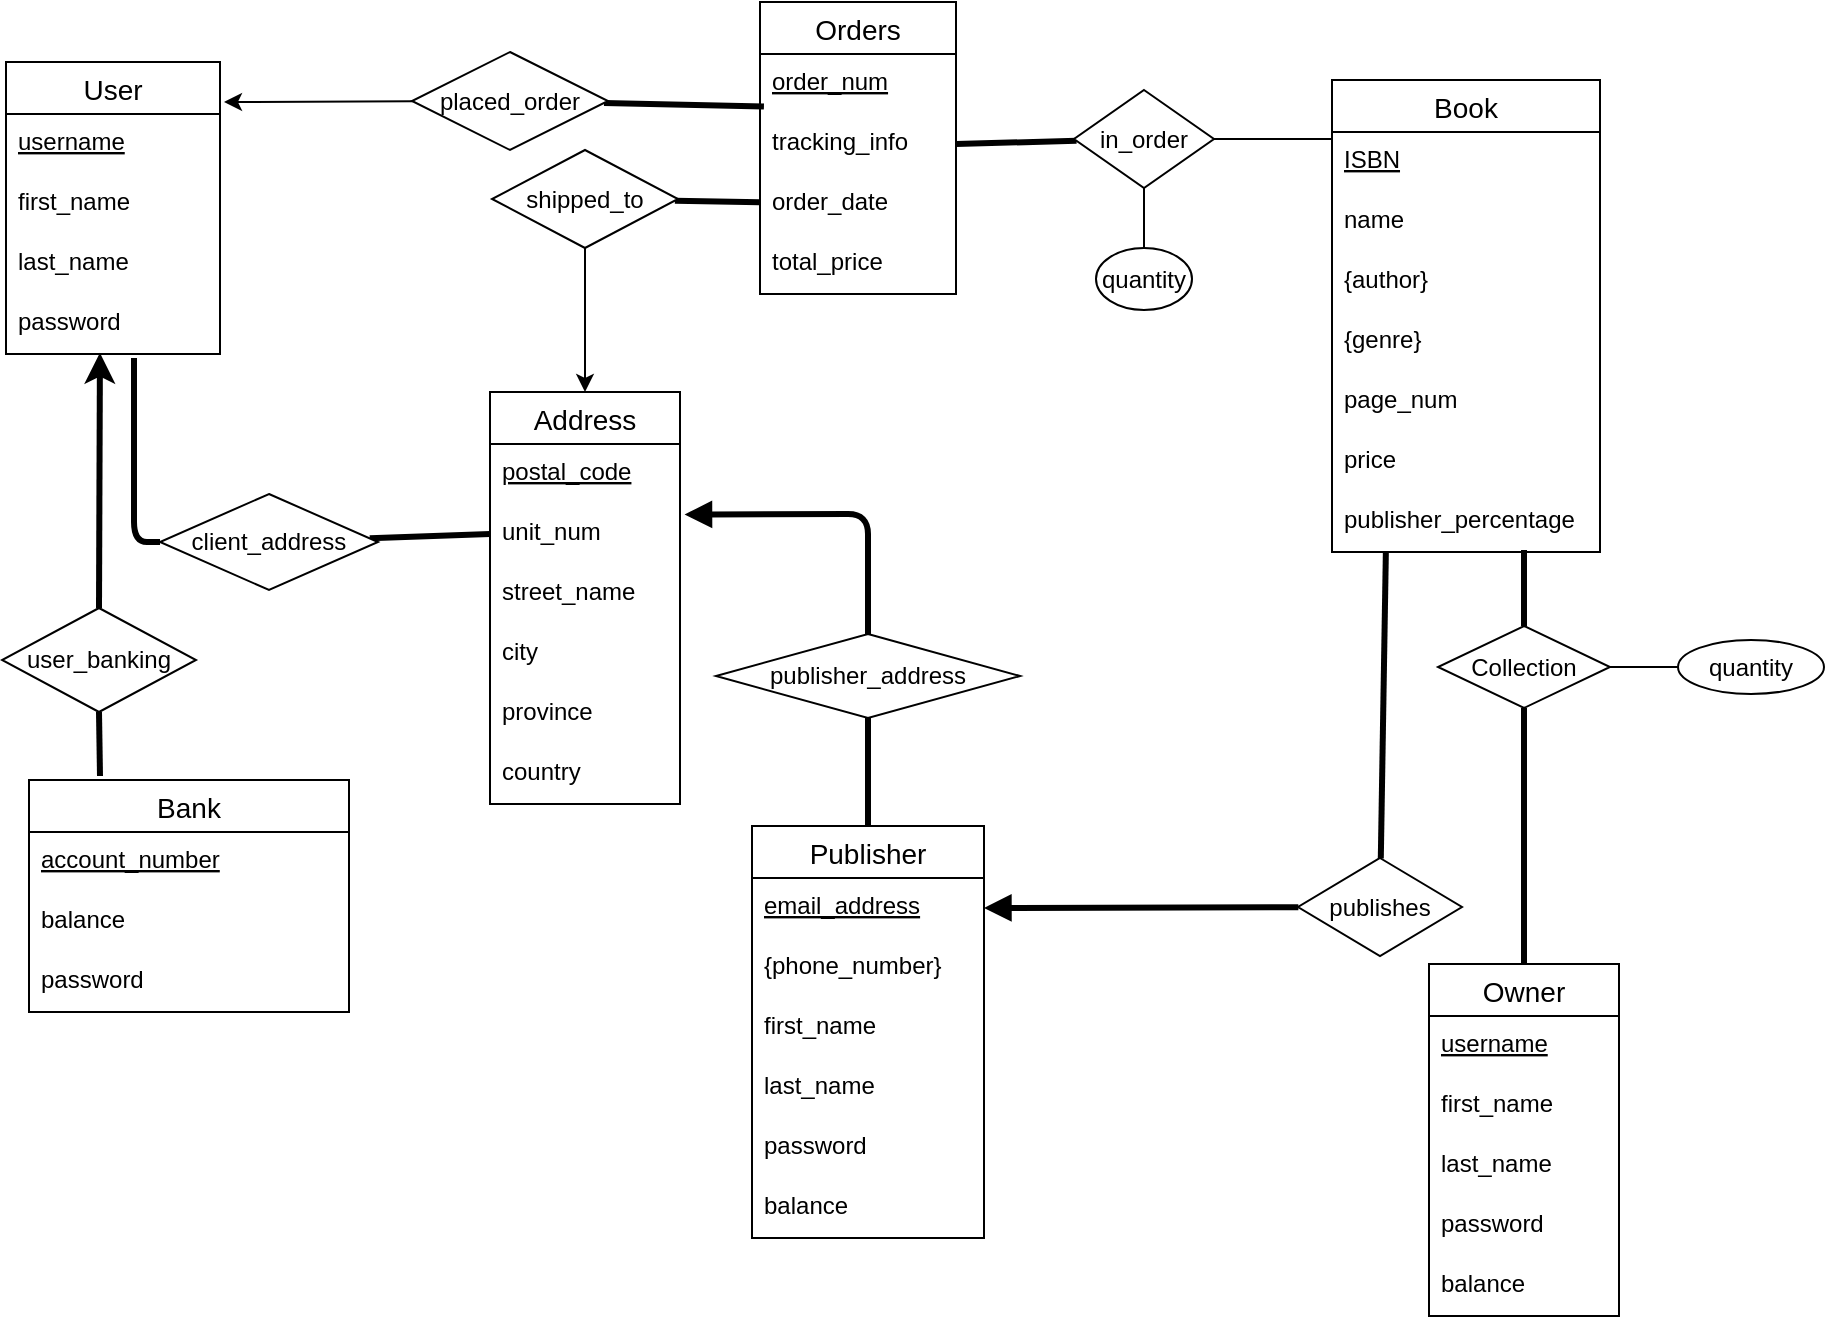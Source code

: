 <mxfile>
    <diagram id="1YfQ6g3PK0X-qzISnVMA" name="Page-1">
        <mxGraphModel dx="1486" dy="862" grid="0" gridSize="10" guides="1" tooltips="1" connect="1" arrows="1" fold="1" page="1" pageScale="1" pageWidth="1100" pageHeight="850" background="none" math="1" shadow="0">
            <root>
                <mxCell id="0"/>
                <mxCell id="1" parent="0"/>
                <mxCell id="6" value="User" style="swimlane;fontStyle=0;childLayout=stackLayout;horizontal=1;startSize=26;horizontalStack=0;resizeParent=1;resizeParentMax=0;resizeLast=0;collapsible=1;marginBottom=0;align=center;fontSize=14;fontColor=default;" parent="1" vertex="1">
                    <mxGeometry x="75" y="47" width="107" height="146" as="geometry"/>
                </mxCell>
                <mxCell id="10" value="username" style="text;strokeColor=none;fillColor=none;spacingLeft=4;spacingRight=4;overflow=hidden;rotatable=0;points=[[0,0.5],[1,0.5]];portConstraint=eastwest;fontSize=12;fontColor=default;fontStyle=4" parent="6" vertex="1">
                    <mxGeometry y="26" width="107" height="30" as="geometry"/>
                </mxCell>
                <mxCell id="7" value="first_name        " style="text;strokeColor=none;fillColor=none;spacingLeft=4;spacingRight=4;overflow=hidden;rotatable=0;points=[[0,0.5],[1,0.5]];portConstraint=eastwest;fontSize=12;fontColor=default;" parent="6" vertex="1">
                    <mxGeometry y="56" width="107" height="30" as="geometry"/>
                </mxCell>
                <mxCell id="8" value="last_name" style="text;strokeColor=none;fillColor=none;spacingLeft=4;spacingRight=4;overflow=hidden;rotatable=0;points=[[0,0.5],[1,0.5]];portConstraint=eastwest;fontSize=12;fontColor=default;" parent="6" vertex="1">
                    <mxGeometry y="86" width="107" height="30" as="geometry"/>
                </mxCell>
                <mxCell id="12" value="password" style="text;strokeColor=none;fillColor=none;spacingLeft=4;spacingRight=4;overflow=hidden;rotatable=0;points=[[0,0.5],[1,0.5]];portConstraint=eastwest;fontSize=12;fontColor=default;" parent="6" vertex="1">
                    <mxGeometry y="116" width="107" height="30" as="geometry"/>
                </mxCell>
                <mxCell id="15" value="Book" style="swimlane;fontStyle=0;childLayout=stackLayout;horizontal=1;startSize=26;horizontalStack=0;resizeParent=1;resizeParentMax=0;resizeLast=0;collapsible=1;marginBottom=0;align=center;fontSize=14;fontColor=default;rounded=0;" parent="1" vertex="1">
                    <mxGeometry x="738" y="56" width="134" height="236" as="geometry"/>
                </mxCell>
                <mxCell id="16" value="ISBN" style="text;strokeColor=none;fillColor=none;spacingLeft=4;spacingRight=4;overflow=hidden;rotatable=0;points=[[0,0.5],[1,0.5]];portConstraint=eastwest;fontSize=12;fontColor=default;fontStyle=4" parent="15" vertex="1">
                    <mxGeometry y="26" width="134" height="30" as="geometry"/>
                </mxCell>
                <mxCell id="17" value="name" style="text;strokeColor=none;fillColor=none;spacingLeft=4;spacingRight=4;overflow=hidden;rotatable=0;points=[[0,0.5],[1,0.5]];portConstraint=eastwest;fontSize=12;fontColor=default;" parent="15" vertex="1">
                    <mxGeometry y="56" width="134" height="30" as="geometry"/>
                </mxCell>
                <mxCell id="156" value="{author}" style="text;strokeColor=none;fillColor=none;spacingLeft=4;spacingRight=4;overflow=hidden;rotatable=0;points=[[0,0.5],[1,0.5]];portConstraint=eastwest;fontSize=12;fontColor=default;" parent="15" vertex="1">
                    <mxGeometry y="86" width="134" height="30" as="geometry"/>
                </mxCell>
                <mxCell id="18" value="{genre}" style="text;strokeColor=none;fillColor=none;spacingLeft=4;spacingRight=4;overflow=hidden;rotatable=0;points=[[0,0.5],[1,0.5]];portConstraint=eastwest;fontSize=12;fontColor=default;" parent="15" vertex="1">
                    <mxGeometry y="116" width="134" height="30" as="geometry"/>
                </mxCell>
                <mxCell id="20" value="page_num" style="text;strokeColor=none;fillColor=none;spacingLeft=4;spacingRight=4;overflow=hidden;rotatable=0;points=[[0,0.5],[1,0.5]];portConstraint=eastwest;fontSize=12;fontColor=default;" parent="15" vertex="1">
                    <mxGeometry y="146" width="134" height="30" as="geometry"/>
                </mxCell>
                <mxCell id="21" value="price" style="text;strokeColor=none;fillColor=none;spacingLeft=4;spacingRight=4;overflow=hidden;rotatable=0;points=[[0,0.5],[1,0.5]];portConstraint=eastwest;fontSize=12;fontColor=default;" parent="15" vertex="1">
                    <mxGeometry y="176" width="134" height="30" as="geometry"/>
                </mxCell>
                <mxCell id="22" value="publisher_percentage" style="text;strokeColor=none;fillColor=none;spacingLeft=4;spacingRight=4;overflow=hidden;rotatable=0;points=[[0,0.5],[1,0.5]];portConstraint=eastwest;fontSize=12;fontColor=default;" parent="15" vertex="1">
                    <mxGeometry y="206" width="134" height="30" as="geometry"/>
                </mxCell>
                <mxCell id="154" style="edgeStyle=none;html=1;entryX=0.5;entryY=0;entryDx=0;entryDy=0;endArrow=none;endFill=0;strokeWidth=3;" parent="1" source="40" target="164" edge="1">
                    <mxGeometry relative="1" as="geometry">
                        <Array as="points"/>
                    </mxGeometry>
                </mxCell>
                <mxCell id="178" style="edgeStyle=none;html=1;endArrow=none;endFill=0;strokeWidth=3;startArrow=none;startFill=0;" parent="1" source="40" edge="1">
                    <mxGeometry relative="1" as="geometry">
                        <mxPoint x="834" y="291" as="targetPoint"/>
                    </mxGeometry>
                </mxCell>
                <mxCell id="40" value="Collection" style="shape=rhombus;perimeter=rhombusPerimeter;whiteSpace=wrap;html=1;align=center;fontColor=default;" parent="1" vertex="1">
                    <mxGeometry x="791" y="329" width="86" height="41" as="geometry"/>
                </mxCell>
                <mxCell id="151" style="edgeStyle=none;html=1;entryX=1;entryY=0.5;entryDx=0;entryDy=0;endArrow=none;endFill=0;exitX=0;exitY=0.5;exitDx=0;exitDy=0;" parent="1" source="41" target="40" edge="1">
                    <mxGeometry relative="1" as="geometry"/>
                </mxCell>
                <mxCell id="41" value="&lt;span style=&quot;text-align: left&quot;&gt;quantity&lt;/span&gt;" style="ellipse;whiteSpace=wrap;html=1;align=center;fontColor=default;" parent="1" vertex="1">
                    <mxGeometry x="911" y="336" width="73" height="27" as="geometry"/>
                </mxCell>
                <mxCell id="77" value="Bank" style="swimlane;fontStyle=0;childLayout=stackLayout;horizontal=1;startSize=26;horizontalStack=0;resizeParent=1;resizeParentMax=0;resizeLast=0;collapsible=1;marginBottom=0;align=center;fontSize=14;fontColor=default;" parent="1" vertex="1">
                    <mxGeometry x="86.5" y="406" width="160" height="116" as="geometry"/>
                </mxCell>
                <mxCell id="78" value="account_number" style="text;strokeColor=none;fillColor=none;spacingLeft=4;spacingRight=4;overflow=hidden;rotatable=0;points=[[0,0.5],[1,0.5]];portConstraint=eastwest;fontSize=12;fontColor=default;fontStyle=4" parent="77" vertex="1">
                    <mxGeometry y="26" width="160" height="30" as="geometry"/>
                </mxCell>
                <mxCell id="79" value="balance" style="text;strokeColor=none;fillColor=none;spacingLeft=4;spacingRight=4;overflow=hidden;rotatable=0;points=[[0,0.5],[1,0.5]];portConstraint=eastwest;fontSize=12;fontColor=default;" parent="77" vertex="1">
                    <mxGeometry y="56" width="160" height="30" as="geometry"/>
                </mxCell>
                <mxCell id="80" value="password" style="text;strokeColor=none;fillColor=none;spacingLeft=4;spacingRight=4;overflow=hidden;rotatable=0;points=[[0,0.5],[1,0.5]];portConstraint=eastwest;fontSize=12;fontColor=default;" parent="77" vertex="1">
                    <mxGeometry y="86" width="160" height="30" as="geometry"/>
                </mxCell>
                <mxCell id="108" value="" style="html=1;fontColor=default;endArrow=none;endFill=0;exitX=0.5;exitY=1;exitDx=0;exitDy=0;strokeWidth=3;" parent="1" source="101" edge="1">
                    <mxGeometry relative="1" as="geometry">
                        <mxPoint x="122" y="404" as="targetPoint"/>
                    </mxGeometry>
                </mxCell>
                <mxCell id="114" style="edgeStyle=none;html=1;exitX=0.5;exitY=0;exitDx=0;exitDy=0;entryX=0.439;entryY=0.98;entryDx=0;entryDy=0;entryPerimeter=0;endArrow=classic;endFill=1;strokeWidth=3;" parent="1" source="101" target="12" edge="1">
                    <mxGeometry relative="1" as="geometry">
                        <mxPoint x="417.8" y="310" as="targetPoint"/>
                    </mxGeometry>
                </mxCell>
                <mxCell id="101" value="user_banking" style="shape=rhombus;perimeter=rhombusPerimeter;whiteSpace=wrap;html=1;align=center;fontColor=default;" parent="1" vertex="1">
                    <mxGeometry x="73" y="320" width="97" height="52" as="geometry"/>
                </mxCell>
                <mxCell id="115" value="Address" style="swimlane;fontStyle=0;childLayout=stackLayout;horizontal=1;startSize=26;horizontalStack=0;resizeParent=1;resizeParentMax=0;resizeLast=0;collapsible=1;marginBottom=0;align=center;fontSize=14;" parent="1" vertex="1">
                    <mxGeometry x="317" y="212" width="95" height="206" as="geometry"/>
                </mxCell>
                <mxCell id="121" value="postal_code" style="text;strokeColor=none;fillColor=none;spacingLeft=4;spacingRight=4;overflow=hidden;rotatable=0;points=[[0,0.5],[1,0.5]];portConstraint=eastwest;fontSize=12;fontStyle=4" parent="115" vertex="1">
                    <mxGeometry y="26" width="95" height="30" as="geometry"/>
                </mxCell>
                <mxCell id="116" value="unit_num" style="text;strokeColor=none;fillColor=none;spacingLeft=4;spacingRight=4;overflow=hidden;rotatable=0;points=[[0,0.5],[1,0.5]];portConstraint=eastwest;fontSize=12;" parent="115" vertex="1">
                    <mxGeometry y="56" width="95" height="30" as="geometry"/>
                </mxCell>
                <mxCell id="117" value="street_name" style="text;strokeColor=none;fillColor=none;spacingLeft=4;spacingRight=4;overflow=hidden;rotatable=0;points=[[0,0.5],[1,0.5]];portConstraint=eastwest;fontSize=12;" parent="115" vertex="1">
                    <mxGeometry y="86" width="95" height="30" as="geometry"/>
                </mxCell>
                <mxCell id="118" value="city" style="text;strokeColor=none;fillColor=none;spacingLeft=4;spacingRight=4;overflow=hidden;rotatable=0;points=[[0,0.5],[1,0.5]];portConstraint=eastwest;fontSize=12;" parent="115" vertex="1">
                    <mxGeometry y="116" width="95" height="30" as="geometry"/>
                </mxCell>
                <mxCell id="119" value="province" style="text;strokeColor=none;fillColor=none;spacingLeft=4;spacingRight=4;overflow=hidden;rotatable=0;points=[[0,0.5],[1,0.5]];portConstraint=eastwest;fontSize=12;" parent="115" vertex="1">
                    <mxGeometry y="146" width="95" height="30" as="geometry"/>
                </mxCell>
                <mxCell id="120" value="country" style="text;strokeColor=none;fillColor=none;spacingLeft=4;spacingRight=4;overflow=hidden;rotatable=0;points=[[0,0.5],[1,0.5]];portConstraint=eastwest;fontSize=12;" parent="115" vertex="1">
                    <mxGeometry y="176" width="95" height="30" as="geometry"/>
                </mxCell>
                <mxCell id="123" style="edgeStyle=none;html=1;endArrow=none;endFill=0;strokeWidth=3;entryX=0;entryY=0.5;entryDx=0;entryDy=0;" parent="1" source="122" target="116" edge="1">
                    <mxGeometry relative="1" as="geometry">
                        <mxPoint x="316" y="414" as="targetPoint"/>
                    </mxGeometry>
                </mxCell>
                <mxCell id="124" style="edgeStyle=none;html=1;endArrow=none;endFill=0;strokeWidth=3;exitX=0;exitY=0.5;exitDx=0;exitDy=0;" parent="1" source="122" edge="1">
                    <mxGeometry relative="1" as="geometry">
                        <mxPoint x="139" y="195" as="targetPoint"/>
                        <Array as="points">
                            <mxPoint x="139" y="287"/>
                        </Array>
                    </mxGeometry>
                </mxCell>
                <mxCell id="122" value="client_address" style="shape=rhombus;perimeter=rhombusPerimeter;whiteSpace=wrap;html=1;align=center;fontColor=default;" parent="1" vertex="1">
                    <mxGeometry x="152" y="263" width="109" height="48" as="geometry"/>
                </mxCell>
                <mxCell id="160" value="Publisher" style="swimlane;fontStyle=0;childLayout=stackLayout;horizontal=1;startSize=26;horizontalStack=0;resizeParent=1;resizeParentMax=0;resizeLast=0;collapsible=1;marginBottom=0;align=center;fontSize=14;" parent="1" vertex="1">
                    <mxGeometry x="448" y="429" width="116" height="206" as="geometry"/>
                </mxCell>
                <mxCell id="161" value="email_address" style="text;strokeColor=none;fillColor=none;spacingLeft=4;spacingRight=4;overflow=hidden;rotatable=0;points=[[0,0.5],[1,0.5]];portConstraint=eastwest;fontSize=12;fontStyle=4" parent="160" vertex="1">
                    <mxGeometry y="26" width="116" height="30" as="geometry"/>
                </mxCell>
                <mxCell id="162" value="{phone_number}" style="text;strokeColor=none;fillColor=none;spacingLeft=4;spacingRight=4;overflow=hidden;rotatable=0;points=[[0,0.5],[1,0.5]];portConstraint=eastwest;fontSize=12;" parent="160" vertex="1">
                    <mxGeometry y="56" width="116" height="30" as="geometry"/>
                </mxCell>
                <mxCell id="163" value="first_name" style="text;strokeColor=none;fillColor=none;spacingLeft=4;spacingRight=4;overflow=hidden;rotatable=0;points=[[0,0.5],[1,0.5]];portConstraint=eastwest;fontSize=12;" parent="160" vertex="1">
                    <mxGeometry y="86" width="116" height="30" as="geometry"/>
                </mxCell>
                <mxCell id="168" value="last_name" style="text;strokeColor=none;fillColor=none;spacingLeft=4;spacingRight=4;overflow=hidden;rotatable=0;points=[[0,0.5],[1,0.5]];portConstraint=eastwest;fontSize=12;" parent="160" vertex="1">
                    <mxGeometry y="116" width="116" height="30" as="geometry"/>
                </mxCell>
                <mxCell id="204" value="password" style="text;strokeColor=none;fillColor=none;spacingLeft=4;spacingRight=4;overflow=hidden;rotatable=0;points=[[0,0.5],[1,0.5]];portConstraint=eastwest;fontSize=12;" parent="160" vertex="1">
                    <mxGeometry y="146" width="116" height="30" as="geometry"/>
                </mxCell>
                <mxCell id="205" value="balance" style="text;strokeColor=none;fillColor=none;spacingLeft=4;spacingRight=4;overflow=hidden;rotatable=0;points=[[0,0.5],[1,0.5]];portConstraint=eastwest;fontSize=12;" parent="160" vertex="1">
                    <mxGeometry y="176" width="116" height="30" as="geometry"/>
                </mxCell>
                <mxCell id="164" value="Owner" style="swimlane;fontStyle=0;childLayout=stackLayout;horizontal=1;startSize=26;horizontalStack=0;resizeParent=1;resizeParentMax=0;resizeLast=0;collapsible=1;marginBottom=0;align=center;fontSize=14;" parent="1" vertex="1">
                    <mxGeometry x="786.5" y="498" width="95" height="176" as="geometry"/>
                </mxCell>
                <mxCell id="165" value="username" style="text;strokeColor=none;fillColor=none;spacingLeft=4;spacingRight=4;overflow=hidden;rotatable=0;points=[[0,0.5],[1,0.5]];portConstraint=eastwest;fontSize=12;fontStyle=4" parent="164" vertex="1">
                    <mxGeometry y="26" width="95" height="30" as="geometry"/>
                </mxCell>
                <mxCell id="166" value="first_name        " style="text;strokeColor=none;fillColor=none;spacingLeft=4;spacingRight=4;overflow=hidden;rotatable=0;points=[[0,0.5],[1,0.5]];portConstraint=eastwest;fontSize=12;" parent="164" vertex="1">
                    <mxGeometry y="56" width="95" height="30" as="geometry"/>
                </mxCell>
                <mxCell id="167" value="last_name" style="text;strokeColor=none;fillColor=none;spacingLeft=4;spacingRight=4;overflow=hidden;rotatable=0;points=[[0,0.5],[1,0.5]];portConstraint=eastwest;fontSize=12;" parent="164" vertex="1">
                    <mxGeometry y="86" width="95" height="30" as="geometry"/>
                </mxCell>
                <mxCell id="203" value="password" style="text;strokeColor=none;fillColor=none;spacingLeft=4;spacingRight=4;overflow=hidden;rotatable=0;points=[[0,0.5],[1,0.5]];portConstraint=eastwest;fontSize=12;" parent="164" vertex="1">
                    <mxGeometry y="116" width="95" height="30" as="geometry"/>
                </mxCell>
                <mxCell id="206" value="balance" style="text;strokeColor=none;fillColor=none;spacingLeft=4;spacingRight=4;overflow=hidden;rotatable=0;points=[[0,0.5],[1,0.5]];portConstraint=eastwest;fontSize=12;" parent="164" vertex="1">
                    <mxGeometry y="146" width="95" height="30" as="geometry"/>
                </mxCell>
                <mxCell id="180" style="edgeStyle=none;html=1;entryX=1;entryY=0.5;entryDx=0;entryDy=0;endArrow=block;endFill=1;strokeWidth=3;" parent="1" source="179" target="161" edge="1">
                    <mxGeometry relative="1" as="geometry"/>
                </mxCell>
                <mxCell id="181" style="edgeStyle=none;html=1;entryX=0.201;entryY=0.992;entryDx=0;entryDy=0;entryPerimeter=0;endArrow=none;endFill=0;strokeWidth=3;" parent="1" source="179" target="22" edge="1">
                    <mxGeometry relative="1" as="geometry"/>
                </mxCell>
                <mxCell id="179" value="publishes" style="shape=rhombus;perimeter=rhombusPerimeter;whiteSpace=wrap;html=1;align=center;fontColor=default;" parent="1" vertex="1">
                    <mxGeometry x="721" y="445" width="82" height="49" as="geometry"/>
                </mxCell>
                <mxCell id="183" style="edgeStyle=none;html=1;endArrow=none;endFill=0;strokeWidth=3;" parent="1" source="182" target="160" edge="1">
                    <mxGeometry relative="1" as="geometry"/>
                </mxCell>
                <mxCell id="184" style="edgeStyle=none;html=1;entryX=1.024;entryY=0.176;entryDx=0;entryDy=0;entryPerimeter=0;endArrow=block;endFill=1;strokeWidth=3;" parent="1" source="182" target="116" edge="1">
                    <mxGeometry relative="1" as="geometry">
                        <Array as="points">
                            <mxPoint x="506" y="273"/>
                        </Array>
                    </mxGeometry>
                </mxCell>
                <mxCell id="182" value="publisher_address" style="shape=rhombus;perimeter=rhombusPerimeter;whiteSpace=wrap;html=1;align=center;fontColor=default;" parent="1" vertex="1">
                    <mxGeometry x="430" y="333" width="152" height="42" as="geometry"/>
                </mxCell>
                <mxCell id="185" value="Orders" style="swimlane;fontStyle=0;childLayout=stackLayout;horizontal=1;startSize=26;horizontalStack=0;resizeParent=1;resizeParentMax=0;resizeLast=0;collapsible=1;marginBottom=0;align=center;fontSize=14;" parent="1" vertex="1">
                    <mxGeometry x="452" y="17" width="98" height="146" as="geometry"/>
                </mxCell>
                <mxCell id="188" value="order_num" style="text;strokeColor=none;fillColor=none;spacingLeft=4;spacingRight=4;overflow=hidden;rotatable=0;points=[[0,0.5],[1,0.5]];portConstraint=eastwest;fontSize=12;fontStyle=4" parent="185" vertex="1">
                    <mxGeometry y="26" width="98" height="30" as="geometry"/>
                </mxCell>
                <mxCell id="187" value="tracking_info" style="text;strokeColor=none;fillColor=none;spacingLeft=4;spacingRight=4;overflow=hidden;rotatable=0;points=[[0,0.5],[1,0.5]];portConstraint=eastwest;fontSize=12;" parent="185" vertex="1">
                    <mxGeometry y="56" width="98" height="30" as="geometry"/>
                </mxCell>
                <mxCell id="190" value="order_date" style="text;strokeColor=none;fillColor=none;spacingLeft=4;spacingRight=4;overflow=hidden;rotatable=0;points=[[0,0.5],[1,0.5]];portConstraint=eastwest;fontSize=12;" parent="185" vertex="1">
                    <mxGeometry y="86" width="98" height="30" as="geometry"/>
                </mxCell>
                <mxCell id="191" value="total_price" style="text;strokeColor=none;fillColor=none;spacingLeft=4;spacingRight=4;overflow=hidden;rotatable=0;points=[[0,0.5],[1,0.5]];portConstraint=eastwest;fontSize=12;" parent="185" vertex="1">
                    <mxGeometry y="116" width="98" height="30" as="geometry"/>
                </mxCell>
                <mxCell id="196" style="edgeStyle=none;html=1;entryX=1;entryY=0.5;entryDx=0;entryDy=0;endArrow=none;endFill=0;strokeWidth=3;" parent="1" source="192" target="187" edge="1">
                    <mxGeometry relative="1" as="geometry"/>
                </mxCell>
                <mxCell id="197" style="edgeStyle=none;html=1;entryX=0;entryY=0.117;entryDx=0;entryDy=0;entryPerimeter=0;endArrow=none;endFill=0;" parent="1" source="192" target="16" edge="1">
                    <mxGeometry relative="1" as="geometry"/>
                </mxCell>
                <mxCell id="192" value="in_order" style="shape=rhombus;perimeter=rhombusPerimeter;whiteSpace=wrap;html=1;align=center;fontColor=default;" parent="1" vertex="1">
                    <mxGeometry x="609" y="61" width="70" height="49" as="geometry"/>
                </mxCell>
                <mxCell id="194" style="edgeStyle=none;html=1;endArrow=none;endFill=0;entryX=0.02;entryY=-0.127;entryDx=0;entryDy=0;entryPerimeter=0;strokeWidth=3;" parent="1" source="193" edge="1">
                    <mxGeometry relative="1" as="geometry">
                        <mxPoint x="453.96" y="69.19" as="targetPoint"/>
                    </mxGeometry>
                </mxCell>
                <mxCell id="195" style="edgeStyle=none;html=1;endArrow=classic;endFill=1;strokeWidth=1;" parent="1" source="193" edge="1">
                    <mxGeometry relative="1" as="geometry">
                        <mxPoint x="184" y="67" as="targetPoint"/>
                    </mxGeometry>
                </mxCell>
                <mxCell id="193" value="placed_order" style="shape=rhombus;perimeter=rhombusPerimeter;whiteSpace=wrap;html=1;align=center;fontColor=default;" parent="1" vertex="1">
                    <mxGeometry x="278" y="42" width="98" height="49" as="geometry"/>
                </mxCell>
                <mxCell id="199" style="edgeStyle=none;html=1;endArrow=none;endFill=0;strokeWidth=3;" parent="1" source="198" target="190" edge="1">
                    <mxGeometry relative="1" as="geometry"/>
                </mxCell>
                <mxCell id="200" style="edgeStyle=none;html=1;entryX=0.5;entryY=0;entryDx=0;entryDy=0;endArrow=classic;endFill=1;strokeWidth=1;" parent="1" source="198" target="115" edge="1">
                    <mxGeometry relative="1" as="geometry"/>
                </mxCell>
                <mxCell id="198" value="shipped_to" style="shape=rhombus;perimeter=rhombusPerimeter;whiteSpace=wrap;html=1;align=center;fontColor=default;" parent="1" vertex="1">
                    <mxGeometry x="318" y="91" width="93" height="49" as="geometry"/>
                </mxCell>
                <mxCell id="202" style="edgeStyle=none;html=1;entryX=0.5;entryY=1;entryDx=0;entryDy=0;endArrow=none;endFill=0;strokeWidth=1;" parent="1" source="201" target="192" edge="1">
                    <mxGeometry relative="1" as="geometry"/>
                </mxCell>
                <mxCell id="201" value="&lt;span style=&quot;text-align: left&quot;&gt;quantity&lt;/span&gt;" style="ellipse;whiteSpace=wrap;html=1;align=center;" parent="1" vertex="1">
                    <mxGeometry x="620" y="140" width="48" height="31" as="geometry"/>
                </mxCell>
            </root>
        </mxGraphModel>
    </diagram>
</mxfile>